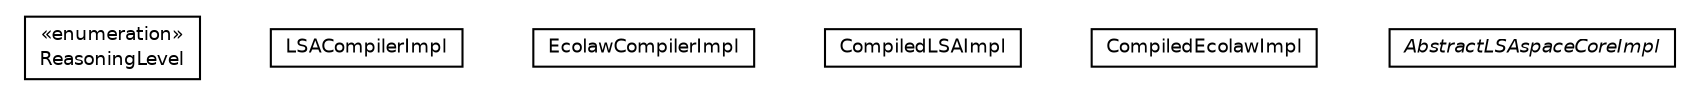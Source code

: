 #!/usr/local/bin/dot
#
# Class diagram 
# Generated by UmlGraph version 4.4 (http://www.spinellis.gr/sw/umlgraph)
#

digraph G {
	edge [fontname="Helvetica",fontsize=10,labelfontname="Helvetica",labelfontsize=10];
	node [fontname="Helvetica",fontsize=10,shape=plaintext];
	// it.apice.sapere.api.space.core.impl.ReasoningLevel
	c0 [label=<<table border="0" cellborder="1" cellspacing="0" cellpadding="2" port="p" href="./ReasoningLevel.html">
		<tr><td><table border="0" cellspacing="0" cellpadding="1">
			<tr><td> &laquo;enumeration&raquo; </td></tr>
			<tr><td> ReasoningLevel </td></tr>
		</table></td></tr>
		</table>>, fontname="Helvetica", fontcolor="black", fontsize=9.0];
	// it.apice.sapere.api.space.core.impl.LSACompilerImpl
	c1 [label=<<table border="0" cellborder="1" cellspacing="0" cellpadding="2" port="p" href="./LSACompilerImpl.html">
		<tr><td><table border="0" cellspacing="0" cellpadding="1">
			<tr><td> LSACompilerImpl </td></tr>
		</table></td></tr>
		</table>>, fontname="Helvetica", fontcolor="black", fontsize=9.0];
	// it.apice.sapere.api.space.core.impl.EcolawCompilerImpl
	c2 [label=<<table border="0" cellborder="1" cellspacing="0" cellpadding="2" port="p" href="./EcolawCompilerImpl.html">
		<tr><td><table border="0" cellspacing="0" cellpadding="1">
			<tr><td> EcolawCompilerImpl </td></tr>
		</table></td></tr>
		</table>>, fontname="Helvetica", fontcolor="black", fontsize=9.0];
	// it.apice.sapere.api.space.core.impl.CompiledLSAImpl
	c3 [label=<<table border="0" cellborder="1" cellspacing="0" cellpadding="2" port="p" href="./CompiledLSAImpl.html">
		<tr><td><table border="0" cellspacing="0" cellpadding="1">
			<tr><td> CompiledLSAImpl </td></tr>
		</table></td></tr>
		</table>>, fontname="Helvetica", fontcolor="black", fontsize=9.0];
	// it.apice.sapere.api.space.core.impl.CompiledEcolawImpl
	c4 [label=<<table border="0" cellborder="1" cellspacing="0" cellpadding="2" port="p" href="./CompiledEcolawImpl.html">
		<tr><td><table border="0" cellspacing="0" cellpadding="1">
			<tr><td> CompiledEcolawImpl </td></tr>
		</table></td></tr>
		</table>>, fontname="Helvetica", fontcolor="black", fontsize=9.0];
	// it.apice.sapere.api.space.core.impl.AbstractLSAspaceCoreImpl
	c5 [label=<<table border="0" cellborder="1" cellspacing="0" cellpadding="2" port="p" href="./AbstractLSAspaceCoreImpl.html">
		<tr><td><table border="0" cellspacing="0" cellpadding="1">
			<tr><td><font face="Helvetica-Oblique"> AbstractLSAspaceCoreImpl </font></td></tr>
		</table></td></tr>
		</table>>, fontname="Helvetica", fontcolor="black", fontsize=9.0];
}


